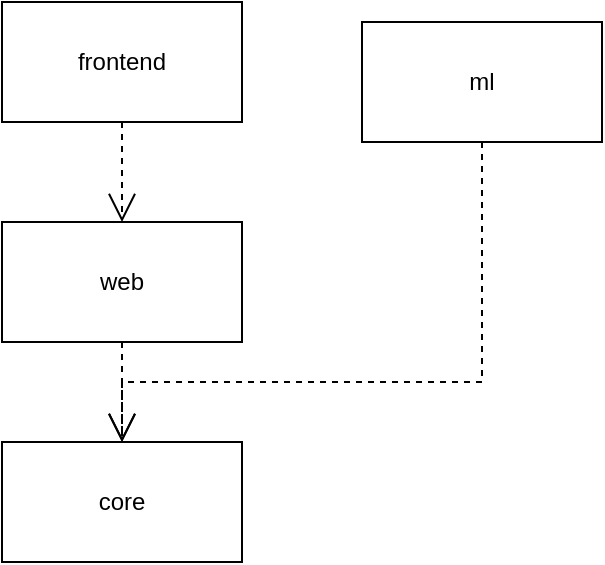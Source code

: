<mxfile version="20.0.1" type="device"><diagram id="1HnDl8uYMJXqwMjmQPYY" name="Page-1"><mxGraphModel dx="1426" dy="714" grid="1" gridSize="10" guides="1" tooltips="1" connect="1" arrows="1" fold="1" page="1" pageScale="1" pageWidth="850" pageHeight="1100" math="0" shadow="0"><root><mxCell id="0"/><mxCell id="1" parent="0"/><mxCell id="KsPzKV26S3aFSkDmyfdg-1" value="ml" style="rounded=0;whiteSpace=wrap;html=1;" vertex="1" parent="1"><mxGeometry x="460" y="30" width="120" height="60" as="geometry"/></mxCell><mxCell id="KsPzKV26S3aFSkDmyfdg-2" value="core" style="rounded=0;whiteSpace=wrap;html=1;" vertex="1" parent="1"><mxGeometry x="280" y="240" width="120" height="60" as="geometry"/></mxCell><mxCell id="KsPzKV26S3aFSkDmyfdg-3" value="web" style="rounded=0;whiteSpace=wrap;html=1;" vertex="1" parent="1"><mxGeometry x="280" y="130" width="120" height="60" as="geometry"/></mxCell><mxCell id="KsPzKV26S3aFSkDmyfdg-4" value="frontend" style="rounded=0;whiteSpace=wrap;html=1;" vertex="1" parent="1"><mxGeometry x="280" y="20" width="120" height="60" as="geometry"/></mxCell><mxCell id="KsPzKV26S3aFSkDmyfdg-5" value="" style="endArrow=open;endSize=12;dashed=1;html=1;rounded=0;entryX=0.5;entryY=0;entryDx=0;entryDy=0;exitX=0.5;exitY=1;exitDx=0;exitDy=0;" edge="1" parent="1" source="KsPzKV26S3aFSkDmyfdg-1" target="KsPzKV26S3aFSkDmyfdg-2"><mxGeometry width="160" relative="1" as="geometry"><mxPoint x="260" y="260" as="sourcePoint"/><mxPoint x="330" y="190" as="targetPoint"/><Array as="points"><mxPoint x="520" y="210"/><mxPoint x="340" y="210"/></Array></mxGeometry></mxCell><mxCell id="KsPzKV26S3aFSkDmyfdg-6" value="" style="endArrow=open;endSize=12;dashed=1;html=1;rounded=0;exitX=0.5;exitY=1;exitDx=0;exitDy=0;entryX=0.5;entryY=0;entryDx=0;entryDy=0;" edge="1" parent="1" source="KsPzKV26S3aFSkDmyfdg-3" target="KsPzKV26S3aFSkDmyfdg-2"><mxGeometry width="160" relative="1" as="geometry"><mxPoint x="200" y="250" as="sourcePoint"/><mxPoint x="360" y="250" as="targetPoint"/><Array as="points"/></mxGeometry></mxCell><mxCell id="KsPzKV26S3aFSkDmyfdg-7" value="" style="endArrow=open;endSize=12;dashed=1;html=1;rounded=0;exitX=0.5;exitY=1;exitDx=0;exitDy=0;" edge="1" parent="1" source="KsPzKV26S3aFSkDmyfdg-4"><mxGeometry width="160" relative="1" as="geometry"><mxPoint x="210" y="370" as="sourcePoint"/><mxPoint x="340" y="130" as="targetPoint"/></mxGeometry></mxCell></root></mxGraphModel></diagram></mxfile>